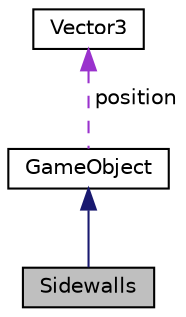 digraph "Sidewalls"
{
  edge [fontname="Helvetica",fontsize="10",labelfontname="Helvetica",labelfontsize="10"];
  node [fontname="Helvetica",fontsize="10",shape=record];
  Node2 [label="Sidewalls",height=0.2,width=0.4,color="black", fillcolor="grey75", style="filled", fontcolor="black"];
  Node3 -> Node2 [dir="back",color="midnightblue",fontsize="10",style="solid"];
  Node3 [label="GameObject",height=0.2,width=0.4,color="black", fillcolor="white", style="filled",URL="$class_game_object.html"];
  Node4 -> Node3 [dir="back",color="darkorchid3",fontsize="10",style="dashed",label=" position" ];
  Node4 [label="Vector3",height=0.2,width=0.4,color="black", fillcolor="white", style="filled",URL="$class_vector3.html"];
}
